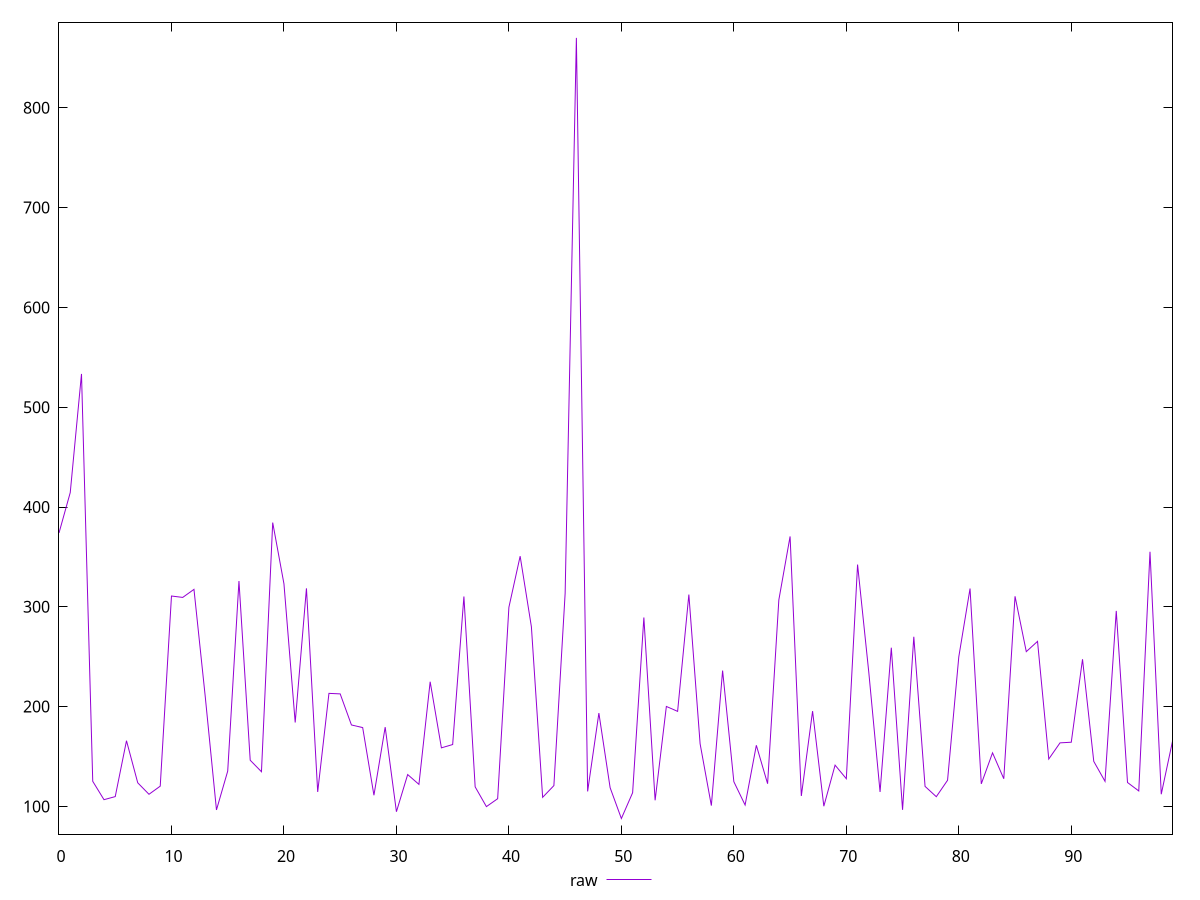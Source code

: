 reset

$raw <<EOF
0 374.02
1 414.51300000000003
2 533.35
3 125.161
4 106.756
5 109.83999999999999
6 165.821
7 123.67399999999999
8 112.16
9 120.301
10 310.825
11 309.419
12 317.495
13 210.306
14 96.476
15 135.395
16 325.828
17 146.286
18 134.757
19 384.406
20 323.039
21 184.066
22 318.512
23 114.525
24 213.281
25 212.752
26 181.632
27 178.973
28 111.178
29 179.462
30 94.69
31 131.93599999999998
32 122.083
33 224.936
34 158.703
35 162.008
36 310.356
37 119.60700000000001
38 99.8
39 107.723
40 299.524
41 350.743
42 280.022
43 109.107
44 120.858
45 313.492
46 870.044
47 115.042
48 193.507
49 118.746
50 87.87700000000001
51 113.73599999999999
52 289.31600000000003
53 106.11999999999999
54 200.168
55 195.238
56 312.292
57 162.76600000000002
58 100.804
59 236.093
60 124.778
61 101.402
62 161.252
63 122.754
64 306.875
65 370.524
66 110.477
67 195.502
68 100.201
69 141.355
70 127.76299999999999
71 342.35200000000003
72 234.105
73 114.483
74 259.00699999999995
75 96.55199999999999
76 269.991
77 120.082
78 109.742
79 126.195
80 249.92
81 318.311
82 122.58800000000001
83 153.667
84 127.731
85 310.528
86 255.086
87 265.37600000000003
88 147.501
89 163.684
90 164.325
91 247.46
92 145.119
93 125.14
94 295.895
95 123.979
96 115.508
97 355.177
98 112.218
99 165.296
EOF

set key outside below
set xrange [0:99]
set yrange [72.23366000000001:885.68734]
set trange [72.23366000000001:885.68734]
set terminal svg size 640, 500 enhanced background rgb 'white'
set output "report_00015_2021-02-09T16-11-33.973Z/server-response-time/samples/pages/raw/values.svg"

plot $raw title "raw" with line

reset
